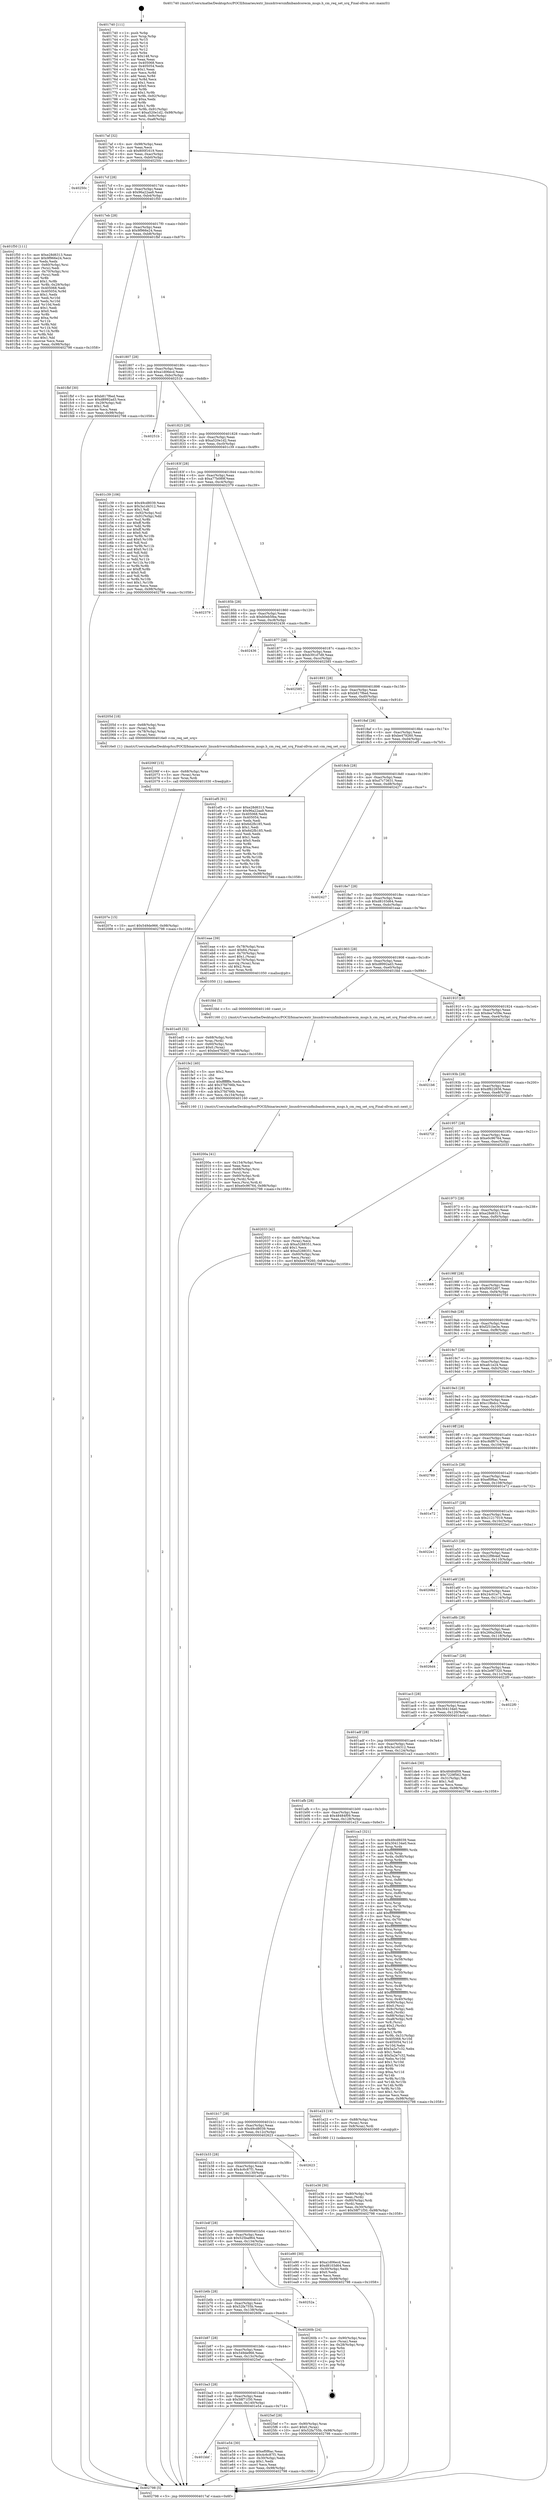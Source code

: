 digraph "0x401740" {
  label = "0x401740 (/mnt/c/Users/mathe/Desktop/tcc/POCII/binaries/extr_linuxdriversinfinibandcorecm_msgs.h_cm_req_set_srq_Final-ollvm.out::main(0))"
  labelloc = "t"
  node[shape=record]

  Entry [label="",width=0.3,height=0.3,shape=circle,fillcolor=black,style=filled]
  "0x4017af" [label="{
     0x4017af [32]\l
     | [instrs]\l
     &nbsp;&nbsp;0x4017af \<+6\>: mov -0x98(%rbp),%eax\l
     &nbsp;&nbsp;0x4017b5 \<+2\>: mov %eax,%ecx\l
     &nbsp;&nbsp;0x4017b7 \<+6\>: sub $0x800f1619,%ecx\l
     &nbsp;&nbsp;0x4017bd \<+6\>: mov %eax,-0xac(%rbp)\l
     &nbsp;&nbsp;0x4017c3 \<+6\>: mov %ecx,-0xb0(%rbp)\l
     &nbsp;&nbsp;0x4017c9 \<+6\>: je 000000000040250c \<main+0xdcc\>\l
  }"]
  "0x40250c" [label="{
     0x40250c\l
  }", style=dashed]
  "0x4017cf" [label="{
     0x4017cf [28]\l
     | [instrs]\l
     &nbsp;&nbsp;0x4017cf \<+5\>: jmp 00000000004017d4 \<main+0x94\>\l
     &nbsp;&nbsp;0x4017d4 \<+6\>: mov -0xac(%rbp),%eax\l
     &nbsp;&nbsp;0x4017da \<+5\>: sub $0x96a22aa9,%eax\l
     &nbsp;&nbsp;0x4017df \<+6\>: mov %eax,-0xb4(%rbp)\l
     &nbsp;&nbsp;0x4017e5 \<+6\>: je 0000000000401f50 \<main+0x810\>\l
  }"]
  Exit [label="",width=0.3,height=0.3,shape=circle,fillcolor=black,style=filled,peripheries=2]
  "0x401f50" [label="{
     0x401f50 [111]\l
     | [instrs]\l
     &nbsp;&nbsp;0x401f50 \<+5\>: mov $0xe28d6313,%eax\l
     &nbsp;&nbsp;0x401f55 \<+5\>: mov $0x9f966e24,%ecx\l
     &nbsp;&nbsp;0x401f5a \<+2\>: xor %edx,%edx\l
     &nbsp;&nbsp;0x401f5c \<+4\>: mov -0x60(%rbp),%rsi\l
     &nbsp;&nbsp;0x401f60 \<+2\>: mov (%rsi),%edi\l
     &nbsp;&nbsp;0x401f62 \<+4\>: mov -0x70(%rbp),%rsi\l
     &nbsp;&nbsp;0x401f66 \<+2\>: cmp (%rsi),%edi\l
     &nbsp;&nbsp;0x401f68 \<+4\>: setl %r8b\l
     &nbsp;&nbsp;0x401f6c \<+4\>: and $0x1,%r8b\l
     &nbsp;&nbsp;0x401f70 \<+4\>: mov %r8b,-0x29(%rbp)\l
     &nbsp;&nbsp;0x401f74 \<+7\>: mov 0x405068,%edi\l
     &nbsp;&nbsp;0x401f7b \<+8\>: mov 0x405054,%r9d\l
     &nbsp;&nbsp;0x401f83 \<+3\>: sub $0x1,%edx\l
     &nbsp;&nbsp;0x401f86 \<+3\>: mov %edi,%r10d\l
     &nbsp;&nbsp;0x401f89 \<+3\>: add %edx,%r10d\l
     &nbsp;&nbsp;0x401f8c \<+4\>: imul %r10d,%edi\l
     &nbsp;&nbsp;0x401f90 \<+3\>: and $0x1,%edi\l
     &nbsp;&nbsp;0x401f93 \<+3\>: cmp $0x0,%edi\l
     &nbsp;&nbsp;0x401f96 \<+4\>: sete %r8b\l
     &nbsp;&nbsp;0x401f9a \<+4\>: cmp $0xa,%r9d\l
     &nbsp;&nbsp;0x401f9e \<+4\>: setl %r11b\l
     &nbsp;&nbsp;0x401fa2 \<+3\>: mov %r8b,%bl\l
     &nbsp;&nbsp;0x401fa5 \<+3\>: and %r11b,%bl\l
     &nbsp;&nbsp;0x401fa8 \<+3\>: xor %r11b,%r8b\l
     &nbsp;&nbsp;0x401fab \<+3\>: or %r8b,%bl\l
     &nbsp;&nbsp;0x401fae \<+3\>: test $0x1,%bl\l
     &nbsp;&nbsp;0x401fb1 \<+3\>: cmovne %ecx,%eax\l
     &nbsp;&nbsp;0x401fb4 \<+6\>: mov %eax,-0x98(%rbp)\l
     &nbsp;&nbsp;0x401fba \<+5\>: jmp 0000000000402798 \<main+0x1058\>\l
  }"]
  "0x4017eb" [label="{
     0x4017eb [28]\l
     | [instrs]\l
     &nbsp;&nbsp;0x4017eb \<+5\>: jmp 00000000004017f0 \<main+0xb0\>\l
     &nbsp;&nbsp;0x4017f0 \<+6\>: mov -0xac(%rbp),%eax\l
     &nbsp;&nbsp;0x4017f6 \<+5\>: sub $0x9f966e24,%eax\l
     &nbsp;&nbsp;0x4017fb \<+6\>: mov %eax,-0xb8(%rbp)\l
     &nbsp;&nbsp;0x401801 \<+6\>: je 0000000000401fbf \<main+0x87f\>\l
  }"]
  "0x40207e" [label="{
     0x40207e [15]\l
     | [instrs]\l
     &nbsp;&nbsp;0x40207e \<+10\>: movl $0x549de966,-0x98(%rbp)\l
     &nbsp;&nbsp;0x402088 \<+5\>: jmp 0000000000402798 \<main+0x1058\>\l
  }"]
  "0x401fbf" [label="{
     0x401fbf [30]\l
     | [instrs]\l
     &nbsp;&nbsp;0x401fbf \<+5\>: mov $0xb817f6ed,%eax\l
     &nbsp;&nbsp;0x401fc4 \<+5\>: mov $0xd8992ad3,%ecx\l
     &nbsp;&nbsp;0x401fc9 \<+3\>: mov -0x29(%rbp),%dl\l
     &nbsp;&nbsp;0x401fcc \<+3\>: test $0x1,%dl\l
     &nbsp;&nbsp;0x401fcf \<+3\>: cmovne %ecx,%eax\l
     &nbsp;&nbsp;0x401fd2 \<+6\>: mov %eax,-0x98(%rbp)\l
     &nbsp;&nbsp;0x401fd8 \<+5\>: jmp 0000000000402798 \<main+0x1058\>\l
  }"]
  "0x401807" [label="{
     0x401807 [28]\l
     | [instrs]\l
     &nbsp;&nbsp;0x401807 \<+5\>: jmp 000000000040180c \<main+0xcc\>\l
     &nbsp;&nbsp;0x40180c \<+6\>: mov -0xac(%rbp),%eax\l
     &nbsp;&nbsp;0x401812 \<+5\>: sub $0xa1d06ecd,%eax\l
     &nbsp;&nbsp;0x401817 \<+6\>: mov %eax,-0xbc(%rbp)\l
     &nbsp;&nbsp;0x40181d \<+6\>: je 000000000040251b \<main+0xddb\>\l
  }"]
  "0x40206f" [label="{
     0x40206f [15]\l
     | [instrs]\l
     &nbsp;&nbsp;0x40206f \<+4\>: mov -0x68(%rbp),%rax\l
     &nbsp;&nbsp;0x402073 \<+3\>: mov (%rax),%rax\l
     &nbsp;&nbsp;0x402076 \<+3\>: mov %rax,%rdi\l
     &nbsp;&nbsp;0x402079 \<+5\>: call 0000000000401030 \<free@plt\>\l
     | [calls]\l
     &nbsp;&nbsp;0x401030 \{1\} (unknown)\l
  }"]
  "0x40251b" [label="{
     0x40251b\l
  }", style=dashed]
  "0x401823" [label="{
     0x401823 [28]\l
     | [instrs]\l
     &nbsp;&nbsp;0x401823 \<+5\>: jmp 0000000000401828 \<main+0xe8\>\l
     &nbsp;&nbsp;0x401828 \<+6\>: mov -0xac(%rbp),%eax\l
     &nbsp;&nbsp;0x40182e \<+5\>: sub $0xa520e1d2,%eax\l
     &nbsp;&nbsp;0x401833 \<+6\>: mov %eax,-0xc0(%rbp)\l
     &nbsp;&nbsp;0x401839 \<+6\>: je 0000000000401c39 \<main+0x4f9\>\l
  }"]
  "0x40200a" [label="{
     0x40200a [41]\l
     | [instrs]\l
     &nbsp;&nbsp;0x40200a \<+6\>: mov -0x154(%rbp),%ecx\l
     &nbsp;&nbsp;0x402010 \<+3\>: imul %eax,%ecx\l
     &nbsp;&nbsp;0x402013 \<+4\>: mov -0x68(%rbp),%rsi\l
     &nbsp;&nbsp;0x402017 \<+3\>: mov (%rsi),%rsi\l
     &nbsp;&nbsp;0x40201a \<+4\>: mov -0x60(%rbp),%rdi\l
     &nbsp;&nbsp;0x40201e \<+3\>: movslq (%rdi),%rdi\l
     &nbsp;&nbsp;0x402021 \<+3\>: mov %ecx,(%rsi,%rdi,4)\l
     &nbsp;&nbsp;0x402024 \<+10\>: movl $0xe0c96764,-0x98(%rbp)\l
     &nbsp;&nbsp;0x40202e \<+5\>: jmp 0000000000402798 \<main+0x1058\>\l
  }"]
  "0x401c39" [label="{
     0x401c39 [106]\l
     | [instrs]\l
     &nbsp;&nbsp;0x401c39 \<+5\>: mov $0x49cd8039,%eax\l
     &nbsp;&nbsp;0x401c3e \<+5\>: mov $0x3a1d4312,%ecx\l
     &nbsp;&nbsp;0x401c43 \<+2\>: mov $0x1,%dl\l
     &nbsp;&nbsp;0x401c45 \<+7\>: mov -0x92(%rbp),%sil\l
     &nbsp;&nbsp;0x401c4c \<+7\>: mov -0x91(%rbp),%dil\l
     &nbsp;&nbsp;0x401c53 \<+3\>: mov %sil,%r8b\l
     &nbsp;&nbsp;0x401c56 \<+4\>: xor $0xff,%r8b\l
     &nbsp;&nbsp;0x401c5a \<+3\>: mov %dil,%r9b\l
     &nbsp;&nbsp;0x401c5d \<+4\>: xor $0xff,%r9b\l
     &nbsp;&nbsp;0x401c61 \<+3\>: xor $0x0,%dl\l
     &nbsp;&nbsp;0x401c64 \<+3\>: mov %r8b,%r10b\l
     &nbsp;&nbsp;0x401c67 \<+4\>: and $0x0,%r10b\l
     &nbsp;&nbsp;0x401c6b \<+3\>: and %dl,%sil\l
     &nbsp;&nbsp;0x401c6e \<+3\>: mov %r9b,%r11b\l
     &nbsp;&nbsp;0x401c71 \<+4\>: and $0x0,%r11b\l
     &nbsp;&nbsp;0x401c75 \<+3\>: and %dl,%dil\l
     &nbsp;&nbsp;0x401c78 \<+3\>: or %sil,%r10b\l
     &nbsp;&nbsp;0x401c7b \<+3\>: or %dil,%r11b\l
     &nbsp;&nbsp;0x401c7e \<+3\>: xor %r11b,%r10b\l
     &nbsp;&nbsp;0x401c81 \<+3\>: or %r9b,%r8b\l
     &nbsp;&nbsp;0x401c84 \<+4\>: xor $0xff,%r8b\l
     &nbsp;&nbsp;0x401c88 \<+3\>: or $0x0,%dl\l
     &nbsp;&nbsp;0x401c8b \<+3\>: and %dl,%r8b\l
     &nbsp;&nbsp;0x401c8e \<+3\>: or %r8b,%r10b\l
     &nbsp;&nbsp;0x401c91 \<+4\>: test $0x1,%r10b\l
     &nbsp;&nbsp;0x401c95 \<+3\>: cmovne %ecx,%eax\l
     &nbsp;&nbsp;0x401c98 \<+6\>: mov %eax,-0x98(%rbp)\l
     &nbsp;&nbsp;0x401c9e \<+5\>: jmp 0000000000402798 \<main+0x1058\>\l
  }"]
  "0x40183f" [label="{
     0x40183f [28]\l
     | [instrs]\l
     &nbsp;&nbsp;0x40183f \<+5\>: jmp 0000000000401844 \<main+0x104\>\l
     &nbsp;&nbsp;0x401844 \<+6\>: mov -0xac(%rbp),%eax\l
     &nbsp;&nbsp;0x40184a \<+5\>: sub $0xa77b089f,%eax\l
     &nbsp;&nbsp;0x40184f \<+6\>: mov %eax,-0xc4(%rbp)\l
     &nbsp;&nbsp;0x401855 \<+6\>: je 0000000000402379 \<main+0xc39\>\l
  }"]
  "0x402798" [label="{
     0x402798 [5]\l
     | [instrs]\l
     &nbsp;&nbsp;0x402798 \<+5\>: jmp 00000000004017af \<main+0x6f\>\l
  }"]
  "0x401740" [label="{
     0x401740 [111]\l
     | [instrs]\l
     &nbsp;&nbsp;0x401740 \<+1\>: push %rbp\l
     &nbsp;&nbsp;0x401741 \<+3\>: mov %rsp,%rbp\l
     &nbsp;&nbsp;0x401744 \<+2\>: push %r15\l
     &nbsp;&nbsp;0x401746 \<+2\>: push %r14\l
     &nbsp;&nbsp;0x401748 \<+2\>: push %r13\l
     &nbsp;&nbsp;0x40174a \<+2\>: push %r12\l
     &nbsp;&nbsp;0x40174c \<+1\>: push %rbx\l
     &nbsp;&nbsp;0x40174d \<+7\>: sub $0x148,%rsp\l
     &nbsp;&nbsp;0x401754 \<+2\>: xor %eax,%eax\l
     &nbsp;&nbsp;0x401756 \<+7\>: mov 0x405068,%ecx\l
     &nbsp;&nbsp;0x40175d \<+7\>: mov 0x405054,%edx\l
     &nbsp;&nbsp;0x401764 \<+3\>: sub $0x1,%eax\l
     &nbsp;&nbsp;0x401767 \<+3\>: mov %ecx,%r8d\l
     &nbsp;&nbsp;0x40176a \<+3\>: add %eax,%r8d\l
     &nbsp;&nbsp;0x40176d \<+4\>: imul %r8d,%ecx\l
     &nbsp;&nbsp;0x401771 \<+3\>: and $0x1,%ecx\l
     &nbsp;&nbsp;0x401774 \<+3\>: cmp $0x0,%ecx\l
     &nbsp;&nbsp;0x401777 \<+4\>: sete %r9b\l
     &nbsp;&nbsp;0x40177b \<+4\>: and $0x1,%r9b\l
     &nbsp;&nbsp;0x40177f \<+7\>: mov %r9b,-0x92(%rbp)\l
     &nbsp;&nbsp;0x401786 \<+3\>: cmp $0xa,%edx\l
     &nbsp;&nbsp;0x401789 \<+4\>: setl %r9b\l
     &nbsp;&nbsp;0x40178d \<+4\>: and $0x1,%r9b\l
     &nbsp;&nbsp;0x401791 \<+7\>: mov %r9b,-0x91(%rbp)\l
     &nbsp;&nbsp;0x401798 \<+10\>: movl $0xa520e1d2,-0x98(%rbp)\l
     &nbsp;&nbsp;0x4017a2 \<+6\>: mov %edi,-0x9c(%rbp)\l
     &nbsp;&nbsp;0x4017a8 \<+7\>: mov %rsi,-0xa8(%rbp)\l
  }"]
  "0x401fe2" [label="{
     0x401fe2 [40]\l
     | [instrs]\l
     &nbsp;&nbsp;0x401fe2 \<+5\>: mov $0x2,%ecx\l
     &nbsp;&nbsp;0x401fe7 \<+1\>: cltd\l
     &nbsp;&nbsp;0x401fe8 \<+2\>: idiv %ecx\l
     &nbsp;&nbsp;0x401fea \<+6\>: imul $0xfffffffe,%edx,%ecx\l
     &nbsp;&nbsp;0x401ff0 \<+6\>: add $0x37fd766b,%ecx\l
     &nbsp;&nbsp;0x401ff6 \<+3\>: add $0x1,%ecx\l
     &nbsp;&nbsp;0x401ff9 \<+6\>: sub $0x37fd766b,%ecx\l
     &nbsp;&nbsp;0x401fff \<+6\>: mov %ecx,-0x154(%rbp)\l
     &nbsp;&nbsp;0x402005 \<+5\>: call 0000000000401160 \<next_i\>\l
     | [calls]\l
     &nbsp;&nbsp;0x401160 \{1\} (/mnt/c/Users/mathe/Desktop/tcc/POCII/binaries/extr_linuxdriversinfinibandcorecm_msgs.h_cm_req_set_srq_Final-ollvm.out::next_i)\l
  }"]
  "0x402379" [label="{
     0x402379\l
  }", style=dashed]
  "0x40185b" [label="{
     0x40185b [28]\l
     | [instrs]\l
     &nbsp;&nbsp;0x40185b \<+5\>: jmp 0000000000401860 \<main+0x120\>\l
     &nbsp;&nbsp;0x401860 \<+6\>: mov -0xac(%rbp),%eax\l
     &nbsp;&nbsp;0x401866 \<+5\>: sub $0xb0eb5fea,%eax\l
     &nbsp;&nbsp;0x40186b \<+6\>: mov %eax,-0xc8(%rbp)\l
     &nbsp;&nbsp;0x401871 \<+6\>: je 0000000000402436 \<main+0xcf6\>\l
  }"]
  "0x401ed5" [label="{
     0x401ed5 [32]\l
     | [instrs]\l
     &nbsp;&nbsp;0x401ed5 \<+4\>: mov -0x68(%rbp),%rdi\l
     &nbsp;&nbsp;0x401ed9 \<+3\>: mov %rax,(%rdi)\l
     &nbsp;&nbsp;0x401edc \<+4\>: mov -0x60(%rbp),%rax\l
     &nbsp;&nbsp;0x401ee0 \<+6\>: movl $0x0,(%rax)\l
     &nbsp;&nbsp;0x401ee6 \<+10\>: movl $0xbe479260,-0x98(%rbp)\l
     &nbsp;&nbsp;0x401ef0 \<+5\>: jmp 0000000000402798 \<main+0x1058\>\l
  }"]
  "0x402436" [label="{
     0x402436\l
  }", style=dashed]
  "0x401877" [label="{
     0x401877 [28]\l
     | [instrs]\l
     &nbsp;&nbsp;0x401877 \<+5\>: jmp 000000000040187c \<main+0x13c\>\l
     &nbsp;&nbsp;0x40187c \<+6\>: mov -0xac(%rbp),%eax\l
     &nbsp;&nbsp;0x401882 \<+5\>: sub $0xb391d7d9,%eax\l
     &nbsp;&nbsp;0x401887 \<+6\>: mov %eax,-0xcc(%rbp)\l
     &nbsp;&nbsp;0x40188d \<+6\>: je 0000000000402585 \<main+0xe45\>\l
  }"]
  "0x401bbf" [label="{
     0x401bbf\l
  }", style=dashed]
  "0x402585" [label="{
     0x402585\l
  }", style=dashed]
  "0x401893" [label="{
     0x401893 [28]\l
     | [instrs]\l
     &nbsp;&nbsp;0x401893 \<+5\>: jmp 0000000000401898 \<main+0x158\>\l
     &nbsp;&nbsp;0x401898 \<+6\>: mov -0xac(%rbp),%eax\l
     &nbsp;&nbsp;0x40189e \<+5\>: sub $0xb817f6ed,%eax\l
     &nbsp;&nbsp;0x4018a3 \<+6\>: mov %eax,-0xd0(%rbp)\l
     &nbsp;&nbsp;0x4018a9 \<+6\>: je 000000000040205d \<main+0x91d\>\l
  }"]
  "0x401e54" [label="{
     0x401e54 [30]\l
     | [instrs]\l
     &nbsp;&nbsp;0x401e54 \<+5\>: mov $0xef0f6ac,%eax\l
     &nbsp;&nbsp;0x401e59 \<+5\>: mov $0x4c6c87f1,%ecx\l
     &nbsp;&nbsp;0x401e5e \<+3\>: mov -0x30(%rbp),%edx\l
     &nbsp;&nbsp;0x401e61 \<+3\>: cmp $0x1,%edx\l
     &nbsp;&nbsp;0x401e64 \<+3\>: cmovl %ecx,%eax\l
     &nbsp;&nbsp;0x401e67 \<+6\>: mov %eax,-0x98(%rbp)\l
     &nbsp;&nbsp;0x401e6d \<+5\>: jmp 0000000000402798 \<main+0x1058\>\l
  }"]
  "0x40205d" [label="{
     0x40205d [18]\l
     | [instrs]\l
     &nbsp;&nbsp;0x40205d \<+4\>: mov -0x68(%rbp),%rax\l
     &nbsp;&nbsp;0x402061 \<+3\>: mov (%rax),%rdi\l
     &nbsp;&nbsp;0x402064 \<+4\>: mov -0x78(%rbp),%rax\l
     &nbsp;&nbsp;0x402068 \<+2\>: mov (%rax),%esi\l
     &nbsp;&nbsp;0x40206a \<+5\>: call 00000000004016e0 \<cm_req_set_srq\>\l
     | [calls]\l
     &nbsp;&nbsp;0x4016e0 \{1\} (/mnt/c/Users/mathe/Desktop/tcc/POCII/binaries/extr_linuxdriversinfinibandcorecm_msgs.h_cm_req_set_srq_Final-ollvm.out::cm_req_set_srq)\l
  }"]
  "0x4018af" [label="{
     0x4018af [28]\l
     | [instrs]\l
     &nbsp;&nbsp;0x4018af \<+5\>: jmp 00000000004018b4 \<main+0x174\>\l
     &nbsp;&nbsp;0x4018b4 \<+6\>: mov -0xac(%rbp),%eax\l
     &nbsp;&nbsp;0x4018ba \<+5\>: sub $0xbe479260,%eax\l
     &nbsp;&nbsp;0x4018bf \<+6\>: mov %eax,-0xd4(%rbp)\l
     &nbsp;&nbsp;0x4018c5 \<+6\>: je 0000000000401ef5 \<main+0x7b5\>\l
  }"]
  "0x401ba3" [label="{
     0x401ba3 [28]\l
     | [instrs]\l
     &nbsp;&nbsp;0x401ba3 \<+5\>: jmp 0000000000401ba8 \<main+0x468\>\l
     &nbsp;&nbsp;0x401ba8 \<+6\>: mov -0xac(%rbp),%eax\l
     &nbsp;&nbsp;0x401bae \<+5\>: sub $0x58f71f30,%eax\l
     &nbsp;&nbsp;0x401bb3 \<+6\>: mov %eax,-0x140(%rbp)\l
     &nbsp;&nbsp;0x401bb9 \<+6\>: je 0000000000401e54 \<main+0x714\>\l
  }"]
  "0x401ef5" [label="{
     0x401ef5 [91]\l
     | [instrs]\l
     &nbsp;&nbsp;0x401ef5 \<+5\>: mov $0xe28d6313,%eax\l
     &nbsp;&nbsp;0x401efa \<+5\>: mov $0x96a22aa9,%ecx\l
     &nbsp;&nbsp;0x401eff \<+7\>: mov 0x405068,%edx\l
     &nbsp;&nbsp;0x401f06 \<+7\>: mov 0x405054,%esi\l
     &nbsp;&nbsp;0x401f0d \<+2\>: mov %edx,%edi\l
     &nbsp;&nbsp;0x401f0f \<+6\>: add $0x6d2fb185,%edi\l
     &nbsp;&nbsp;0x401f15 \<+3\>: sub $0x1,%edi\l
     &nbsp;&nbsp;0x401f18 \<+6\>: sub $0x6d2fb185,%edi\l
     &nbsp;&nbsp;0x401f1e \<+3\>: imul %edi,%edx\l
     &nbsp;&nbsp;0x401f21 \<+3\>: and $0x1,%edx\l
     &nbsp;&nbsp;0x401f24 \<+3\>: cmp $0x0,%edx\l
     &nbsp;&nbsp;0x401f27 \<+4\>: sete %r8b\l
     &nbsp;&nbsp;0x401f2b \<+3\>: cmp $0xa,%esi\l
     &nbsp;&nbsp;0x401f2e \<+4\>: setl %r9b\l
     &nbsp;&nbsp;0x401f32 \<+3\>: mov %r8b,%r10b\l
     &nbsp;&nbsp;0x401f35 \<+3\>: and %r9b,%r10b\l
     &nbsp;&nbsp;0x401f38 \<+3\>: xor %r9b,%r8b\l
     &nbsp;&nbsp;0x401f3b \<+3\>: or %r8b,%r10b\l
     &nbsp;&nbsp;0x401f3e \<+4\>: test $0x1,%r10b\l
     &nbsp;&nbsp;0x401f42 \<+3\>: cmovne %ecx,%eax\l
     &nbsp;&nbsp;0x401f45 \<+6\>: mov %eax,-0x98(%rbp)\l
     &nbsp;&nbsp;0x401f4b \<+5\>: jmp 0000000000402798 \<main+0x1058\>\l
  }"]
  "0x4018cb" [label="{
     0x4018cb [28]\l
     | [instrs]\l
     &nbsp;&nbsp;0x4018cb \<+5\>: jmp 00000000004018d0 \<main+0x190\>\l
     &nbsp;&nbsp;0x4018d0 \<+6\>: mov -0xac(%rbp),%eax\l
     &nbsp;&nbsp;0x4018d6 \<+5\>: sub $0xd7c73631,%eax\l
     &nbsp;&nbsp;0x4018db \<+6\>: mov %eax,-0xd8(%rbp)\l
     &nbsp;&nbsp;0x4018e1 \<+6\>: je 0000000000402427 \<main+0xce7\>\l
  }"]
  "0x4025ef" [label="{
     0x4025ef [28]\l
     | [instrs]\l
     &nbsp;&nbsp;0x4025ef \<+7\>: mov -0x90(%rbp),%rax\l
     &nbsp;&nbsp;0x4025f6 \<+6\>: movl $0x0,(%rax)\l
     &nbsp;&nbsp;0x4025fc \<+10\>: movl $0x52fa755b,-0x98(%rbp)\l
     &nbsp;&nbsp;0x402606 \<+5\>: jmp 0000000000402798 \<main+0x1058\>\l
  }"]
  "0x402427" [label="{
     0x402427\l
  }", style=dashed]
  "0x4018e7" [label="{
     0x4018e7 [28]\l
     | [instrs]\l
     &nbsp;&nbsp;0x4018e7 \<+5\>: jmp 00000000004018ec \<main+0x1ac\>\l
     &nbsp;&nbsp;0x4018ec \<+6\>: mov -0xac(%rbp),%eax\l
     &nbsp;&nbsp;0x4018f2 \<+5\>: sub $0xd8103d64,%eax\l
     &nbsp;&nbsp;0x4018f7 \<+6\>: mov %eax,-0xdc(%rbp)\l
     &nbsp;&nbsp;0x4018fd \<+6\>: je 0000000000401eae \<main+0x76e\>\l
  }"]
  "0x401b87" [label="{
     0x401b87 [28]\l
     | [instrs]\l
     &nbsp;&nbsp;0x401b87 \<+5\>: jmp 0000000000401b8c \<main+0x44c\>\l
     &nbsp;&nbsp;0x401b8c \<+6\>: mov -0xac(%rbp),%eax\l
     &nbsp;&nbsp;0x401b92 \<+5\>: sub $0x549de966,%eax\l
     &nbsp;&nbsp;0x401b97 \<+6\>: mov %eax,-0x13c(%rbp)\l
     &nbsp;&nbsp;0x401b9d \<+6\>: je 00000000004025ef \<main+0xeaf\>\l
  }"]
  "0x401eae" [label="{
     0x401eae [39]\l
     | [instrs]\l
     &nbsp;&nbsp;0x401eae \<+4\>: mov -0x78(%rbp),%rax\l
     &nbsp;&nbsp;0x401eb2 \<+6\>: movl $0x64,(%rax)\l
     &nbsp;&nbsp;0x401eb8 \<+4\>: mov -0x70(%rbp),%rax\l
     &nbsp;&nbsp;0x401ebc \<+6\>: movl $0x1,(%rax)\l
     &nbsp;&nbsp;0x401ec2 \<+4\>: mov -0x70(%rbp),%rax\l
     &nbsp;&nbsp;0x401ec6 \<+3\>: movslq (%rax),%rax\l
     &nbsp;&nbsp;0x401ec9 \<+4\>: shl $0x2,%rax\l
     &nbsp;&nbsp;0x401ecd \<+3\>: mov %rax,%rdi\l
     &nbsp;&nbsp;0x401ed0 \<+5\>: call 0000000000401050 \<malloc@plt\>\l
     | [calls]\l
     &nbsp;&nbsp;0x401050 \{1\} (unknown)\l
  }"]
  "0x401903" [label="{
     0x401903 [28]\l
     | [instrs]\l
     &nbsp;&nbsp;0x401903 \<+5\>: jmp 0000000000401908 \<main+0x1c8\>\l
     &nbsp;&nbsp;0x401908 \<+6\>: mov -0xac(%rbp),%eax\l
     &nbsp;&nbsp;0x40190e \<+5\>: sub $0xd8992ad3,%eax\l
     &nbsp;&nbsp;0x401913 \<+6\>: mov %eax,-0xe0(%rbp)\l
     &nbsp;&nbsp;0x401919 \<+6\>: je 0000000000401fdd \<main+0x89d\>\l
  }"]
  "0x40260b" [label="{
     0x40260b [24]\l
     | [instrs]\l
     &nbsp;&nbsp;0x40260b \<+7\>: mov -0x90(%rbp),%rax\l
     &nbsp;&nbsp;0x402612 \<+2\>: mov (%rax),%eax\l
     &nbsp;&nbsp;0x402614 \<+4\>: lea -0x28(%rbp),%rsp\l
     &nbsp;&nbsp;0x402618 \<+1\>: pop %rbx\l
     &nbsp;&nbsp;0x402619 \<+2\>: pop %r12\l
     &nbsp;&nbsp;0x40261b \<+2\>: pop %r13\l
     &nbsp;&nbsp;0x40261d \<+2\>: pop %r14\l
     &nbsp;&nbsp;0x40261f \<+2\>: pop %r15\l
     &nbsp;&nbsp;0x402621 \<+1\>: pop %rbp\l
     &nbsp;&nbsp;0x402622 \<+1\>: ret\l
  }"]
  "0x401fdd" [label="{
     0x401fdd [5]\l
     | [instrs]\l
     &nbsp;&nbsp;0x401fdd \<+5\>: call 0000000000401160 \<next_i\>\l
     | [calls]\l
     &nbsp;&nbsp;0x401160 \{1\} (/mnt/c/Users/mathe/Desktop/tcc/POCII/binaries/extr_linuxdriversinfinibandcorecm_msgs.h_cm_req_set_srq_Final-ollvm.out::next_i)\l
  }"]
  "0x40191f" [label="{
     0x40191f [28]\l
     | [instrs]\l
     &nbsp;&nbsp;0x40191f \<+5\>: jmp 0000000000401924 \<main+0x1e4\>\l
     &nbsp;&nbsp;0x401924 \<+6\>: mov -0xac(%rbp),%eax\l
     &nbsp;&nbsp;0x40192a \<+5\>: sub $0xdea7e59e,%eax\l
     &nbsp;&nbsp;0x40192f \<+6\>: mov %eax,-0xe4(%rbp)\l
     &nbsp;&nbsp;0x401935 \<+6\>: je 00000000004021b6 \<main+0xa76\>\l
  }"]
  "0x401b6b" [label="{
     0x401b6b [28]\l
     | [instrs]\l
     &nbsp;&nbsp;0x401b6b \<+5\>: jmp 0000000000401b70 \<main+0x430\>\l
     &nbsp;&nbsp;0x401b70 \<+6\>: mov -0xac(%rbp),%eax\l
     &nbsp;&nbsp;0x401b76 \<+5\>: sub $0x52fa755b,%eax\l
     &nbsp;&nbsp;0x401b7b \<+6\>: mov %eax,-0x138(%rbp)\l
     &nbsp;&nbsp;0x401b81 \<+6\>: je 000000000040260b \<main+0xecb\>\l
  }"]
  "0x4021b6" [label="{
     0x4021b6\l
  }", style=dashed]
  "0x40193b" [label="{
     0x40193b [28]\l
     | [instrs]\l
     &nbsp;&nbsp;0x40193b \<+5\>: jmp 0000000000401940 \<main+0x200\>\l
     &nbsp;&nbsp;0x401940 \<+6\>: mov -0xac(%rbp),%eax\l
     &nbsp;&nbsp;0x401946 \<+5\>: sub $0xdf622656,%eax\l
     &nbsp;&nbsp;0x40194b \<+6\>: mov %eax,-0xe8(%rbp)\l
     &nbsp;&nbsp;0x401951 \<+6\>: je 000000000040272f \<main+0xfef\>\l
  }"]
  "0x40252a" [label="{
     0x40252a\l
  }", style=dashed]
  "0x40272f" [label="{
     0x40272f\l
  }", style=dashed]
  "0x401957" [label="{
     0x401957 [28]\l
     | [instrs]\l
     &nbsp;&nbsp;0x401957 \<+5\>: jmp 000000000040195c \<main+0x21c\>\l
     &nbsp;&nbsp;0x40195c \<+6\>: mov -0xac(%rbp),%eax\l
     &nbsp;&nbsp;0x401962 \<+5\>: sub $0xe0c96764,%eax\l
     &nbsp;&nbsp;0x401967 \<+6\>: mov %eax,-0xec(%rbp)\l
     &nbsp;&nbsp;0x40196d \<+6\>: je 0000000000402033 \<main+0x8f3\>\l
  }"]
  "0x401b4f" [label="{
     0x401b4f [28]\l
     | [instrs]\l
     &nbsp;&nbsp;0x401b4f \<+5\>: jmp 0000000000401b54 \<main+0x414\>\l
     &nbsp;&nbsp;0x401b54 \<+6\>: mov -0xac(%rbp),%eax\l
     &nbsp;&nbsp;0x401b5a \<+5\>: sub $0x525ba964,%eax\l
     &nbsp;&nbsp;0x401b5f \<+6\>: mov %eax,-0x134(%rbp)\l
     &nbsp;&nbsp;0x401b65 \<+6\>: je 000000000040252a \<main+0xdea\>\l
  }"]
  "0x402033" [label="{
     0x402033 [42]\l
     | [instrs]\l
     &nbsp;&nbsp;0x402033 \<+4\>: mov -0x60(%rbp),%rax\l
     &nbsp;&nbsp;0x402037 \<+2\>: mov (%rax),%ecx\l
     &nbsp;&nbsp;0x402039 \<+6\>: sub $0xa5288351,%ecx\l
     &nbsp;&nbsp;0x40203f \<+3\>: add $0x1,%ecx\l
     &nbsp;&nbsp;0x402042 \<+6\>: add $0xa5288351,%ecx\l
     &nbsp;&nbsp;0x402048 \<+4\>: mov -0x60(%rbp),%rax\l
     &nbsp;&nbsp;0x40204c \<+2\>: mov %ecx,(%rax)\l
     &nbsp;&nbsp;0x40204e \<+10\>: movl $0xbe479260,-0x98(%rbp)\l
     &nbsp;&nbsp;0x402058 \<+5\>: jmp 0000000000402798 \<main+0x1058\>\l
  }"]
  "0x401973" [label="{
     0x401973 [28]\l
     | [instrs]\l
     &nbsp;&nbsp;0x401973 \<+5\>: jmp 0000000000401978 \<main+0x238\>\l
     &nbsp;&nbsp;0x401978 \<+6\>: mov -0xac(%rbp),%eax\l
     &nbsp;&nbsp;0x40197e \<+5\>: sub $0xe28d6313,%eax\l
     &nbsp;&nbsp;0x401983 \<+6\>: mov %eax,-0xf0(%rbp)\l
     &nbsp;&nbsp;0x401989 \<+6\>: je 0000000000402668 \<main+0xf28\>\l
  }"]
  "0x401e90" [label="{
     0x401e90 [30]\l
     | [instrs]\l
     &nbsp;&nbsp;0x401e90 \<+5\>: mov $0xa1d06ecd,%eax\l
     &nbsp;&nbsp;0x401e95 \<+5\>: mov $0xd8103d64,%ecx\l
     &nbsp;&nbsp;0x401e9a \<+3\>: mov -0x30(%rbp),%edx\l
     &nbsp;&nbsp;0x401e9d \<+3\>: cmp $0x0,%edx\l
     &nbsp;&nbsp;0x401ea0 \<+3\>: cmove %ecx,%eax\l
     &nbsp;&nbsp;0x401ea3 \<+6\>: mov %eax,-0x98(%rbp)\l
     &nbsp;&nbsp;0x401ea9 \<+5\>: jmp 0000000000402798 \<main+0x1058\>\l
  }"]
  "0x402668" [label="{
     0x402668\l
  }", style=dashed]
  "0x40198f" [label="{
     0x40198f [28]\l
     | [instrs]\l
     &nbsp;&nbsp;0x40198f \<+5\>: jmp 0000000000401994 \<main+0x254\>\l
     &nbsp;&nbsp;0x401994 \<+6\>: mov -0xac(%rbp),%eax\l
     &nbsp;&nbsp;0x40199a \<+5\>: sub $0xf0002d07,%eax\l
     &nbsp;&nbsp;0x40199f \<+6\>: mov %eax,-0xf4(%rbp)\l
     &nbsp;&nbsp;0x4019a5 \<+6\>: je 0000000000402759 \<main+0x1019\>\l
  }"]
  "0x401b33" [label="{
     0x401b33 [28]\l
     | [instrs]\l
     &nbsp;&nbsp;0x401b33 \<+5\>: jmp 0000000000401b38 \<main+0x3f8\>\l
     &nbsp;&nbsp;0x401b38 \<+6\>: mov -0xac(%rbp),%eax\l
     &nbsp;&nbsp;0x401b3e \<+5\>: sub $0x4c6c87f1,%eax\l
     &nbsp;&nbsp;0x401b43 \<+6\>: mov %eax,-0x130(%rbp)\l
     &nbsp;&nbsp;0x401b49 \<+6\>: je 0000000000401e90 \<main+0x750\>\l
  }"]
  "0x402759" [label="{
     0x402759\l
  }", style=dashed]
  "0x4019ab" [label="{
     0x4019ab [28]\l
     | [instrs]\l
     &nbsp;&nbsp;0x4019ab \<+5\>: jmp 00000000004019b0 \<main+0x270\>\l
     &nbsp;&nbsp;0x4019b0 \<+6\>: mov -0xac(%rbp),%eax\l
     &nbsp;&nbsp;0x4019b6 \<+5\>: sub $0xf251be3e,%eax\l
     &nbsp;&nbsp;0x4019bb \<+6\>: mov %eax,-0xf8(%rbp)\l
     &nbsp;&nbsp;0x4019c1 \<+6\>: je 0000000000402491 \<main+0xd51\>\l
  }"]
  "0x402623" [label="{
     0x402623\l
  }", style=dashed]
  "0x402491" [label="{
     0x402491\l
  }", style=dashed]
  "0x4019c7" [label="{
     0x4019c7 [28]\l
     | [instrs]\l
     &nbsp;&nbsp;0x4019c7 \<+5\>: jmp 00000000004019cc \<main+0x28c\>\l
     &nbsp;&nbsp;0x4019cc \<+6\>: mov -0xac(%rbp),%eax\l
     &nbsp;&nbsp;0x4019d2 \<+5\>: sub $0xafc1e24,%eax\l
     &nbsp;&nbsp;0x4019d7 \<+6\>: mov %eax,-0xfc(%rbp)\l
     &nbsp;&nbsp;0x4019dd \<+6\>: je 00000000004020e3 \<main+0x9a3\>\l
  }"]
  "0x401e36" [label="{
     0x401e36 [30]\l
     | [instrs]\l
     &nbsp;&nbsp;0x401e36 \<+4\>: mov -0x80(%rbp),%rdi\l
     &nbsp;&nbsp;0x401e3a \<+2\>: mov %eax,(%rdi)\l
     &nbsp;&nbsp;0x401e3c \<+4\>: mov -0x80(%rbp),%rdi\l
     &nbsp;&nbsp;0x401e40 \<+2\>: mov (%rdi),%eax\l
     &nbsp;&nbsp;0x401e42 \<+3\>: mov %eax,-0x30(%rbp)\l
     &nbsp;&nbsp;0x401e45 \<+10\>: movl $0x58f71f30,-0x98(%rbp)\l
     &nbsp;&nbsp;0x401e4f \<+5\>: jmp 0000000000402798 \<main+0x1058\>\l
  }"]
  "0x4020e3" [label="{
     0x4020e3\l
  }", style=dashed]
  "0x4019e3" [label="{
     0x4019e3 [28]\l
     | [instrs]\l
     &nbsp;&nbsp;0x4019e3 \<+5\>: jmp 00000000004019e8 \<main+0x2a8\>\l
     &nbsp;&nbsp;0x4019e8 \<+6\>: mov -0xac(%rbp),%eax\l
     &nbsp;&nbsp;0x4019ee \<+5\>: sub $0xc18bdcc,%eax\l
     &nbsp;&nbsp;0x4019f3 \<+6\>: mov %eax,-0x100(%rbp)\l
     &nbsp;&nbsp;0x4019f9 \<+6\>: je 000000000040208d \<main+0x94d\>\l
  }"]
  "0x401b17" [label="{
     0x401b17 [28]\l
     | [instrs]\l
     &nbsp;&nbsp;0x401b17 \<+5\>: jmp 0000000000401b1c \<main+0x3dc\>\l
     &nbsp;&nbsp;0x401b1c \<+6\>: mov -0xac(%rbp),%eax\l
     &nbsp;&nbsp;0x401b22 \<+5\>: sub $0x49cd8039,%eax\l
     &nbsp;&nbsp;0x401b27 \<+6\>: mov %eax,-0x12c(%rbp)\l
     &nbsp;&nbsp;0x401b2d \<+6\>: je 0000000000402623 \<main+0xee3\>\l
  }"]
  "0x40208d" [label="{
     0x40208d\l
  }", style=dashed]
  "0x4019ff" [label="{
     0x4019ff [28]\l
     | [instrs]\l
     &nbsp;&nbsp;0x4019ff \<+5\>: jmp 0000000000401a04 \<main+0x2c4\>\l
     &nbsp;&nbsp;0x401a04 \<+6\>: mov -0xac(%rbp),%eax\l
     &nbsp;&nbsp;0x401a0a \<+5\>: sub $0xc8df67c,%eax\l
     &nbsp;&nbsp;0x401a0f \<+6\>: mov %eax,-0x104(%rbp)\l
     &nbsp;&nbsp;0x401a15 \<+6\>: je 0000000000402789 \<main+0x1049\>\l
  }"]
  "0x401e23" [label="{
     0x401e23 [19]\l
     | [instrs]\l
     &nbsp;&nbsp;0x401e23 \<+7\>: mov -0x88(%rbp),%rax\l
     &nbsp;&nbsp;0x401e2a \<+3\>: mov (%rax),%rax\l
     &nbsp;&nbsp;0x401e2d \<+4\>: mov 0x8(%rax),%rdi\l
     &nbsp;&nbsp;0x401e31 \<+5\>: call 0000000000401060 \<atoi@plt\>\l
     | [calls]\l
     &nbsp;&nbsp;0x401060 \{1\} (unknown)\l
  }"]
  "0x402789" [label="{
     0x402789\l
  }", style=dashed]
  "0x401a1b" [label="{
     0x401a1b [28]\l
     | [instrs]\l
     &nbsp;&nbsp;0x401a1b \<+5\>: jmp 0000000000401a20 \<main+0x2e0\>\l
     &nbsp;&nbsp;0x401a20 \<+6\>: mov -0xac(%rbp),%eax\l
     &nbsp;&nbsp;0x401a26 \<+5\>: sub $0xef0f6ac,%eax\l
     &nbsp;&nbsp;0x401a2b \<+6\>: mov %eax,-0x108(%rbp)\l
     &nbsp;&nbsp;0x401a31 \<+6\>: je 0000000000401e72 \<main+0x732\>\l
  }"]
  "0x401afb" [label="{
     0x401afb [28]\l
     | [instrs]\l
     &nbsp;&nbsp;0x401afb \<+5\>: jmp 0000000000401b00 \<main+0x3c0\>\l
     &nbsp;&nbsp;0x401b00 \<+6\>: mov -0xac(%rbp),%eax\l
     &nbsp;&nbsp;0x401b06 \<+5\>: sub $0x48484f09,%eax\l
     &nbsp;&nbsp;0x401b0b \<+6\>: mov %eax,-0x128(%rbp)\l
     &nbsp;&nbsp;0x401b11 \<+6\>: je 0000000000401e23 \<main+0x6e3\>\l
  }"]
  "0x401e72" [label="{
     0x401e72\l
  }", style=dashed]
  "0x401a37" [label="{
     0x401a37 [28]\l
     | [instrs]\l
     &nbsp;&nbsp;0x401a37 \<+5\>: jmp 0000000000401a3c \<main+0x2fc\>\l
     &nbsp;&nbsp;0x401a3c \<+6\>: mov -0xac(%rbp),%eax\l
     &nbsp;&nbsp;0x401a42 \<+5\>: sub $0x21217019,%eax\l
     &nbsp;&nbsp;0x401a47 \<+6\>: mov %eax,-0x10c(%rbp)\l
     &nbsp;&nbsp;0x401a4d \<+6\>: je 00000000004022e1 \<main+0xba1\>\l
  }"]
  "0x401ca3" [label="{
     0x401ca3 [321]\l
     | [instrs]\l
     &nbsp;&nbsp;0x401ca3 \<+5\>: mov $0x49cd8039,%eax\l
     &nbsp;&nbsp;0x401ca8 \<+5\>: mov $0x304134e0,%ecx\l
     &nbsp;&nbsp;0x401cad \<+3\>: mov %rsp,%rdx\l
     &nbsp;&nbsp;0x401cb0 \<+4\>: add $0xfffffffffffffff0,%rdx\l
     &nbsp;&nbsp;0x401cb4 \<+3\>: mov %rdx,%rsp\l
     &nbsp;&nbsp;0x401cb7 \<+7\>: mov %rdx,-0x90(%rbp)\l
     &nbsp;&nbsp;0x401cbe \<+3\>: mov %rsp,%rdx\l
     &nbsp;&nbsp;0x401cc1 \<+4\>: add $0xfffffffffffffff0,%rdx\l
     &nbsp;&nbsp;0x401cc5 \<+3\>: mov %rdx,%rsp\l
     &nbsp;&nbsp;0x401cc8 \<+3\>: mov %rsp,%rsi\l
     &nbsp;&nbsp;0x401ccb \<+4\>: add $0xfffffffffffffff0,%rsi\l
     &nbsp;&nbsp;0x401ccf \<+3\>: mov %rsi,%rsp\l
     &nbsp;&nbsp;0x401cd2 \<+7\>: mov %rsi,-0x88(%rbp)\l
     &nbsp;&nbsp;0x401cd9 \<+3\>: mov %rsp,%rsi\l
     &nbsp;&nbsp;0x401cdc \<+4\>: add $0xfffffffffffffff0,%rsi\l
     &nbsp;&nbsp;0x401ce0 \<+3\>: mov %rsi,%rsp\l
     &nbsp;&nbsp;0x401ce3 \<+4\>: mov %rsi,-0x80(%rbp)\l
     &nbsp;&nbsp;0x401ce7 \<+3\>: mov %rsp,%rsi\l
     &nbsp;&nbsp;0x401cea \<+4\>: add $0xfffffffffffffff0,%rsi\l
     &nbsp;&nbsp;0x401cee \<+3\>: mov %rsi,%rsp\l
     &nbsp;&nbsp;0x401cf1 \<+4\>: mov %rsi,-0x78(%rbp)\l
     &nbsp;&nbsp;0x401cf5 \<+3\>: mov %rsp,%rsi\l
     &nbsp;&nbsp;0x401cf8 \<+4\>: add $0xfffffffffffffff0,%rsi\l
     &nbsp;&nbsp;0x401cfc \<+3\>: mov %rsi,%rsp\l
     &nbsp;&nbsp;0x401cff \<+4\>: mov %rsi,-0x70(%rbp)\l
     &nbsp;&nbsp;0x401d03 \<+3\>: mov %rsp,%rsi\l
     &nbsp;&nbsp;0x401d06 \<+4\>: add $0xfffffffffffffff0,%rsi\l
     &nbsp;&nbsp;0x401d0a \<+3\>: mov %rsi,%rsp\l
     &nbsp;&nbsp;0x401d0d \<+4\>: mov %rsi,-0x68(%rbp)\l
     &nbsp;&nbsp;0x401d11 \<+3\>: mov %rsp,%rsi\l
     &nbsp;&nbsp;0x401d14 \<+4\>: add $0xfffffffffffffff0,%rsi\l
     &nbsp;&nbsp;0x401d18 \<+3\>: mov %rsi,%rsp\l
     &nbsp;&nbsp;0x401d1b \<+4\>: mov %rsi,-0x60(%rbp)\l
     &nbsp;&nbsp;0x401d1f \<+3\>: mov %rsp,%rsi\l
     &nbsp;&nbsp;0x401d22 \<+4\>: add $0xfffffffffffffff0,%rsi\l
     &nbsp;&nbsp;0x401d26 \<+3\>: mov %rsi,%rsp\l
     &nbsp;&nbsp;0x401d29 \<+4\>: mov %rsi,-0x58(%rbp)\l
     &nbsp;&nbsp;0x401d2d \<+3\>: mov %rsp,%rsi\l
     &nbsp;&nbsp;0x401d30 \<+4\>: add $0xfffffffffffffff0,%rsi\l
     &nbsp;&nbsp;0x401d34 \<+3\>: mov %rsi,%rsp\l
     &nbsp;&nbsp;0x401d37 \<+4\>: mov %rsi,-0x50(%rbp)\l
     &nbsp;&nbsp;0x401d3b \<+3\>: mov %rsp,%rsi\l
     &nbsp;&nbsp;0x401d3e \<+4\>: add $0xfffffffffffffff0,%rsi\l
     &nbsp;&nbsp;0x401d42 \<+3\>: mov %rsi,%rsp\l
     &nbsp;&nbsp;0x401d45 \<+4\>: mov %rsi,-0x48(%rbp)\l
     &nbsp;&nbsp;0x401d49 \<+3\>: mov %rsp,%rsi\l
     &nbsp;&nbsp;0x401d4c \<+4\>: add $0xfffffffffffffff0,%rsi\l
     &nbsp;&nbsp;0x401d50 \<+3\>: mov %rsi,%rsp\l
     &nbsp;&nbsp;0x401d53 \<+4\>: mov %rsi,-0x40(%rbp)\l
     &nbsp;&nbsp;0x401d57 \<+7\>: mov -0x90(%rbp),%rsi\l
     &nbsp;&nbsp;0x401d5e \<+6\>: movl $0x0,(%rsi)\l
     &nbsp;&nbsp;0x401d64 \<+6\>: mov -0x9c(%rbp),%edi\l
     &nbsp;&nbsp;0x401d6a \<+2\>: mov %edi,(%rdx)\l
     &nbsp;&nbsp;0x401d6c \<+7\>: mov -0x88(%rbp),%rsi\l
     &nbsp;&nbsp;0x401d73 \<+7\>: mov -0xa8(%rbp),%r8\l
     &nbsp;&nbsp;0x401d7a \<+3\>: mov %r8,(%rsi)\l
     &nbsp;&nbsp;0x401d7d \<+3\>: cmpl $0x2,(%rdx)\l
     &nbsp;&nbsp;0x401d80 \<+4\>: setne %r9b\l
     &nbsp;&nbsp;0x401d84 \<+4\>: and $0x1,%r9b\l
     &nbsp;&nbsp;0x401d88 \<+4\>: mov %r9b,-0x31(%rbp)\l
     &nbsp;&nbsp;0x401d8c \<+8\>: mov 0x405068,%r10d\l
     &nbsp;&nbsp;0x401d94 \<+8\>: mov 0x405054,%r11d\l
     &nbsp;&nbsp;0x401d9c \<+3\>: mov %r10d,%ebx\l
     &nbsp;&nbsp;0x401d9f \<+6\>: add $0x5a2e7c32,%ebx\l
     &nbsp;&nbsp;0x401da5 \<+3\>: sub $0x1,%ebx\l
     &nbsp;&nbsp;0x401da8 \<+6\>: sub $0x5a2e7c32,%ebx\l
     &nbsp;&nbsp;0x401dae \<+4\>: imul %ebx,%r10d\l
     &nbsp;&nbsp;0x401db2 \<+4\>: and $0x1,%r10d\l
     &nbsp;&nbsp;0x401db6 \<+4\>: cmp $0x0,%r10d\l
     &nbsp;&nbsp;0x401dba \<+4\>: sete %r9b\l
     &nbsp;&nbsp;0x401dbe \<+4\>: cmp $0xa,%r11d\l
     &nbsp;&nbsp;0x401dc2 \<+4\>: setl %r14b\l
     &nbsp;&nbsp;0x401dc6 \<+3\>: mov %r9b,%r15b\l
     &nbsp;&nbsp;0x401dc9 \<+3\>: and %r14b,%r15b\l
     &nbsp;&nbsp;0x401dcc \<+3\>: xor %r14b,%r9b\l
     &nbsp;&nbsp;0x401dcf \<+3\>: or %r9b,%r15b\l
     &nbsp;&nbsp;0x401dd2 \<+4\>: test $0x1,%r15b\l
     &nbsp;&nbsp;0x401dd6 \<+3\>: cmovne %ecx,%eax\l
     &nbsp;&nbsp;0x401dd9 \<+6\>: mov %eax,-0x98(%rbp)\l
     &nbsp;&nbsp;0x401ddf \<+5\>: jmp 0000000000402798 \<main+0x1058\>\l
  }"]
  "0x4022e1" [label="{
     0x4022e1\l
  }", style=dashed]
  "0x401a53" [label="{
     0x401a53 [28]\l
     | [instrs]\l
     &nbsp;&nbsp;0x401a53 \<+5\>: jmp 0000000000401a58 \<main+0x318\>\l
     &nbsp;&nbsp;0x401a58 \<+6\>: mov -0xac(%rbp),%eax\l
     &nbsp;&nbsp;0x401a5e \<+5\>: sub $0x22f9b4ef,%eax\l
     &nbsp;&nbsp;0x401a63 \<+6\>: mov %eax,-0x110(%rbp)\l
     &nbsp;&nbsp;0x401a69 \<+6\>: je 000000000040268d \<main+0xf4d\>\l
  }"]
  "0x401adf" [label="{
     0x401adf [28]\l
     | [instrs]\l
     &nbsp;&nbsp;0x401adf \<+5\>: jmp 0000000000401ae4 \<main+0x3a4\>\l
     &nbsp;&nbsp;0x401ae4 \<+6\>: mov -0xac(%rbp),%eax\l
     &nbsp;&nbsp;0x401aea \<+5\>: sub $0x3a1d4312,%eax\l
     &nbsp;&nbsp;0x401aef \<+6\>: mov %eax,-0x124(%rbp)\l
     &nbsp;&nbsp;0x401af5 \<+6\>: je 0000000000401ca3 \<main+0x563\>\l
  }"]
  "0x40268d" [label="{
     0x40268d\l
  }", style=dashed]
  "0x401a6f" [label="{
     0x401a6f [28]\l
     | [instrs]\l
     &nbsp;&nbsp;0x401a6f \<+5\>: jmp 0000000000401a74 \<main+0x334\>\l
     &nbsp;&nbsp;0x401a74 \<+6\>: mov -0xac(%rbp),%eax\l
     &nbsp;&nbsp;0x401a7a \<+5\>: sub $0x24c01e71,%eax\l
     &nbsp;&nbsp;0x401a7f \<+6\>: mov %eax,-0x114(%rbp)\l
     &nbsp;&nbsp;0x401a85 \<+6\>: je 00000000004021c5 \<main+0xa85\>\l
  }"]
  "0x401de4" [label="{
     0x401de4 [30]\l
     | [instrs]\l
     &nbsp;&nbsp;0x401de4 \<+5\>: mov $0x48484f09,%eax\l
     &nbsp;&nbsp;0x401de9 \<+5\>: mov $0x7229f562,%ecx\l
     &nbsp;&nbsp;0x401dee \<+3\>: mov -0x31(%rbp),%dl\l
     &nbsp;&nbsp;0x401df1 \<+3\>: test $0x1,%dl\l
     &nbsp;&nbsp;0x401df4 \<+3\>: cmovne %ecx,%eax\l
     &nbsp;&nbsp;0x401df7 \<+6\>: mov %eax,-0x98(%rbp)\l
     &nbsp;&nbsp;0x401dfd \<+5\>: jmp 0000000000402798 \<main+0x1058\>\l
  }"]
  "0x4021c5" [label="{
     0x4021c5\l
  }", style=dashed]
  "0x401a8b" [label="{
     0x401a8b [28]\l
     | [instrs]\l
     &nbsp;&nbsp;0x401a8b \<+5\>: jmp 0000000000401a90 \<main+0x350\>\l
     &nbsp;&nbsp;0x401a90 \<+6\>: mov -0xac(%rbp),%eax\l
     &nbsp;&nbsp;0x401a96 \<+5\>: sub $0x266a26dd,%eax\l
     &nbsp;&nbsp;0x401a9b \<+6\>: mov %eax,-0x118(%rbp)\l
     &nbsp;&nbsp;0x401aa1 \<+6\>: je 00000000004026d4 \<main+0xf94\>\l
  }"]
  "0x401ac3" [label="{
     0x401ac3 [28]\l
     | [instrs]\l
     &nbsp;&nbsp;0x401ac3 \<+5\>: jmp 0000000000401ac8 \<main+0x388\>\l
     &nbsp;&nbsp;0x401ac8 \<+6\>: mov -0xac(%rbp),%eax\l
     &nbsp;&nbsp;0x401ace \<+5\>: sub $0x304134e0,%eax\l
     &nbsp;&nbsp;0x401ad3 \<+6\>: mov %eax,-0x120(%rbp)\l
     &nbsp;&nbsp;0x401ad9 \<+6\>: je 0000000000401de4 \<main+0x6a4\>\l
  }"]
  "0x4026d4" [label="{
     0x4026d4\l
  }", style=dashed]
  "0x401aa7" [label="{
     0x401aa7 [28]\l
     | [instrs]\l
     &nbsp;&nbsp;0x401aa7 \<+5\>: jmp 0000000000401aac \<main+0x36c\>\l
     &nbsp;&nbsp;0x401aac \<+6\>: mov -0xac(%rbp),%eax\l
     &nbsp;&nbsp;0x401ab2 \<+5\>: sub $0x2e9f7320,%eax\l
     &nbsp;&nbsp;0x401ab7 \<+6\>: mov %eax,-0x11c(%rbp)\l
     &nbsp;&nbsp;0x401abd \<+6\>: je 00000000004022f0 \<main+0xbb0\>\l
  }"]
  "0x4022f0" [label="{
     0x4022f0\l
  }", style=dashed]
  Entry -> "0x401740" [label=" 1"]
  "0x4017af" -> "0x40250c" [label=" 0"]
  "0x4017af" -> "0x4017cf" [label=" 18"]
  "0x40260b" -> Exit [label=" 1"]
  "0x4017cf" -> "0x401f50" [label=" 2"]
  "0x4017cf" -> "0x4017eb" [label=" 16"]
  "0x4025ef" -> "0x402798" [label=" 1"]
  "0x4017eb" -> "0x401fbf" [label=" 2"]
  "0x4017eb" -> "0x401807" [label=" 14"]
  "0x40207e" -> "0x402798" [label=" 1"]
  "0x401807" -> "0x40251b" [label=" 0"]
  "0x401807" -> "0x401823" [label=" 14"]
  "0x40206f" -> "0x40207e" [label=" 1"]
  "0x401823" -> "0x401c39" [label=" 1"]
  "0x401823" -> "0x40183f" [label=" 13"]
  "0x401c39" -> "0x402798" [label=" 1"]
  "0x401740" -> "0x4017af" [label=" 1"]
  "0x402798" -> "0x4017af" [label=" 17"]
  "0x40205d" -> "0x40206f" [label=" 1"]
  "0x40183f" -> "0x402379" [label=" 0"]
  "0x40183f" -> "0x40185b" [label=" 13"]
  "0x402033" -> "0x402798" [label=" 1"]
  "0x40185b" -> "0x402436" [label=" 0"]
  "0x40185b" -> "0x401877" [label=" 13"]
  "0x40200a" -> "0x402798" [label=" 1"]
  "0x401877" -> "0x402585" [label=" 0"]
  "0x401877" -> "0x401893" [label=" 13"]
  "0x401fe2" -> "0x40200a" [label=" 1"]
  "0x401893" -> "0x40205d" [label=" 1"]
  "0x401893" -> "0x4018af" [label=" 12"]
  "0x401fdd" -> "0x401fe2" [label=" 1"]
  "0x4018af" -> "0x401ef5" [label=" 2"]
  "0x4018af" -> "0x4018cb" [label=" 10"]
  "0x401f50" -> "0x402798" [label=" 2"]
  "0x4018cb" -> "0x402427" [label=" 0"]
  "0x4018cb" -> "0x4018e7" [label=" 10"]
  "0x401ef5" -> "0x402798" [label=" 2"]
  "0x4018e7" -> "0x401eae" [label=" 1"]
  "0x4018e7" -> "0x401903" [label=" 9"]
  "0x401eae" -> "0x401ed5" [label=" 1"]
  "0x401903" -> "0x401fdd" [label=" 1"]
  "0x401903" -> "0x40191f" [label=" 8"]
  "0x401e90" -> "0x402798" [label=" 1"]
  "0x40191f" -> "0x4021b6" [label=" 0"]
  "0x40191f" -> "0x40193b" [label=" 8"]
  "0x401ba3" -> "0x401bbf" [label=" 0"]
  "0x40193b" -> "0x40272f" [label=" 0"]
  "0x40193b" -> "0x401957" [label=" 8"]
  "0x401ba3" -> "0x401e54" [label=" 1"]
  "0x401957" -> "0x402033" [label=" 1"]
  "0x401957" -> "0x401973" [label=" 7"]
  "0x401b87" -> "0x401ba3" [label=" 1"]
  "0x401973" -> "0x402668" [label=" 0"]
  "0x401973" -> "0x40198f" [label=" 7"]
  "0x401b87" -> "0x4025ef" [label=" 1"]
  "0x40198f" -> "0x402759" [label=" 0"]
  "0x40198f" -> "0x4019ab" [label=" 7"]
  "0x401b6b" -> "0x401b87" [label=" 2"]
  "0x4019ab" -> "0x402491" [label=" 0"]
  "0x4019ab" -> "0x4019c7" [label=" 7"]
  "0x401b6b" -> "0x40260b" [label=" 1"]
  "0x4019c7" -> "0x4020e3" [label=" 0"]
  "0x4019c7" -> "0x4019e3" [label=" 7"]
  "0x401b4f" -> "0x401b6b" [label=" 3"]
  "0x4019e3" -> "0x40208d" [label=" 0"]
  "0x4019e3" -> "0x4019ff" [label=" 7"]
  "0x401b4f" -> "0x40252a" [label=" 0"]
  "0x4019ff" -> "0x402789" [label=" 0"]
  "0x4019ff" -> "0x401a1b" [label=" 7"]
  "0x401fbf" -> "0x402798" [label=" 2"]
  "0x401a1b" -> "0x401e72" [label=" 0"]
  "0x401a1b" -> "0x401a37" [label=" 7"]
  "0x401ed5" -> "0x402798" [label=" 1"]
  "0x401a37" -> "0x4022e1" [label=" 0"]
  "0x401a37" -> "0x401a53" [label=" 7"]
  "0x401b17" -> "0x401b33" [label=" 4"]
  "0x401a53" -> "0x40268d" [label=" 0"]
  "0x401a53" -> "0x401a6f" [label=" 7"]
  "0x401e54" -> "0x402798" [label=" 1"]
  "0x401a6f" -> "0x4021c5" [label=" 0"]
  "0x401a6f" -> "0x401a8b" [label=" 7"]
  "0x401e36" -> "0x402798" [label=" 1"]
  "0x401a8b" -> "0x4026d4" [label=" 0"]
  "0x401a8b" -> "0x401aa7" [label=" 7"]
  "0x401afb" -> "0x401b17" [label=" 4"]
  "0x401aa7" -> "0x4022f0" [label=" 0"]
  "0x401aa7" -> "0x401ac3" [label=" 7"]
  "0x401e23" -> "0x401e36" [label=" 1"]
  "0x401ac3" -> "0x401de4" [label=" 1"]
  "0x401ac3" -> "0x401adf" [label=" 6"]
  "0x401b17" -> "0x402623" [label=" 0"]
  "0x401adf" -> "0x401ca3" [label=" 1"]
  "0x401adf" -> "0x401afb" [label=" 5"]
  "0x401b33" -> "0x401e90" [label=" 1"]
  "0x401ca3" -> "0x402798" [label=" 1"]
  "0x401de4" -> "0x402798" [label=" 1"]
  "0x401b33" -> "0x401b4f" [label=" 3"]
  "0x401afb" -> "0x401e23" [label=" 1"]
}
